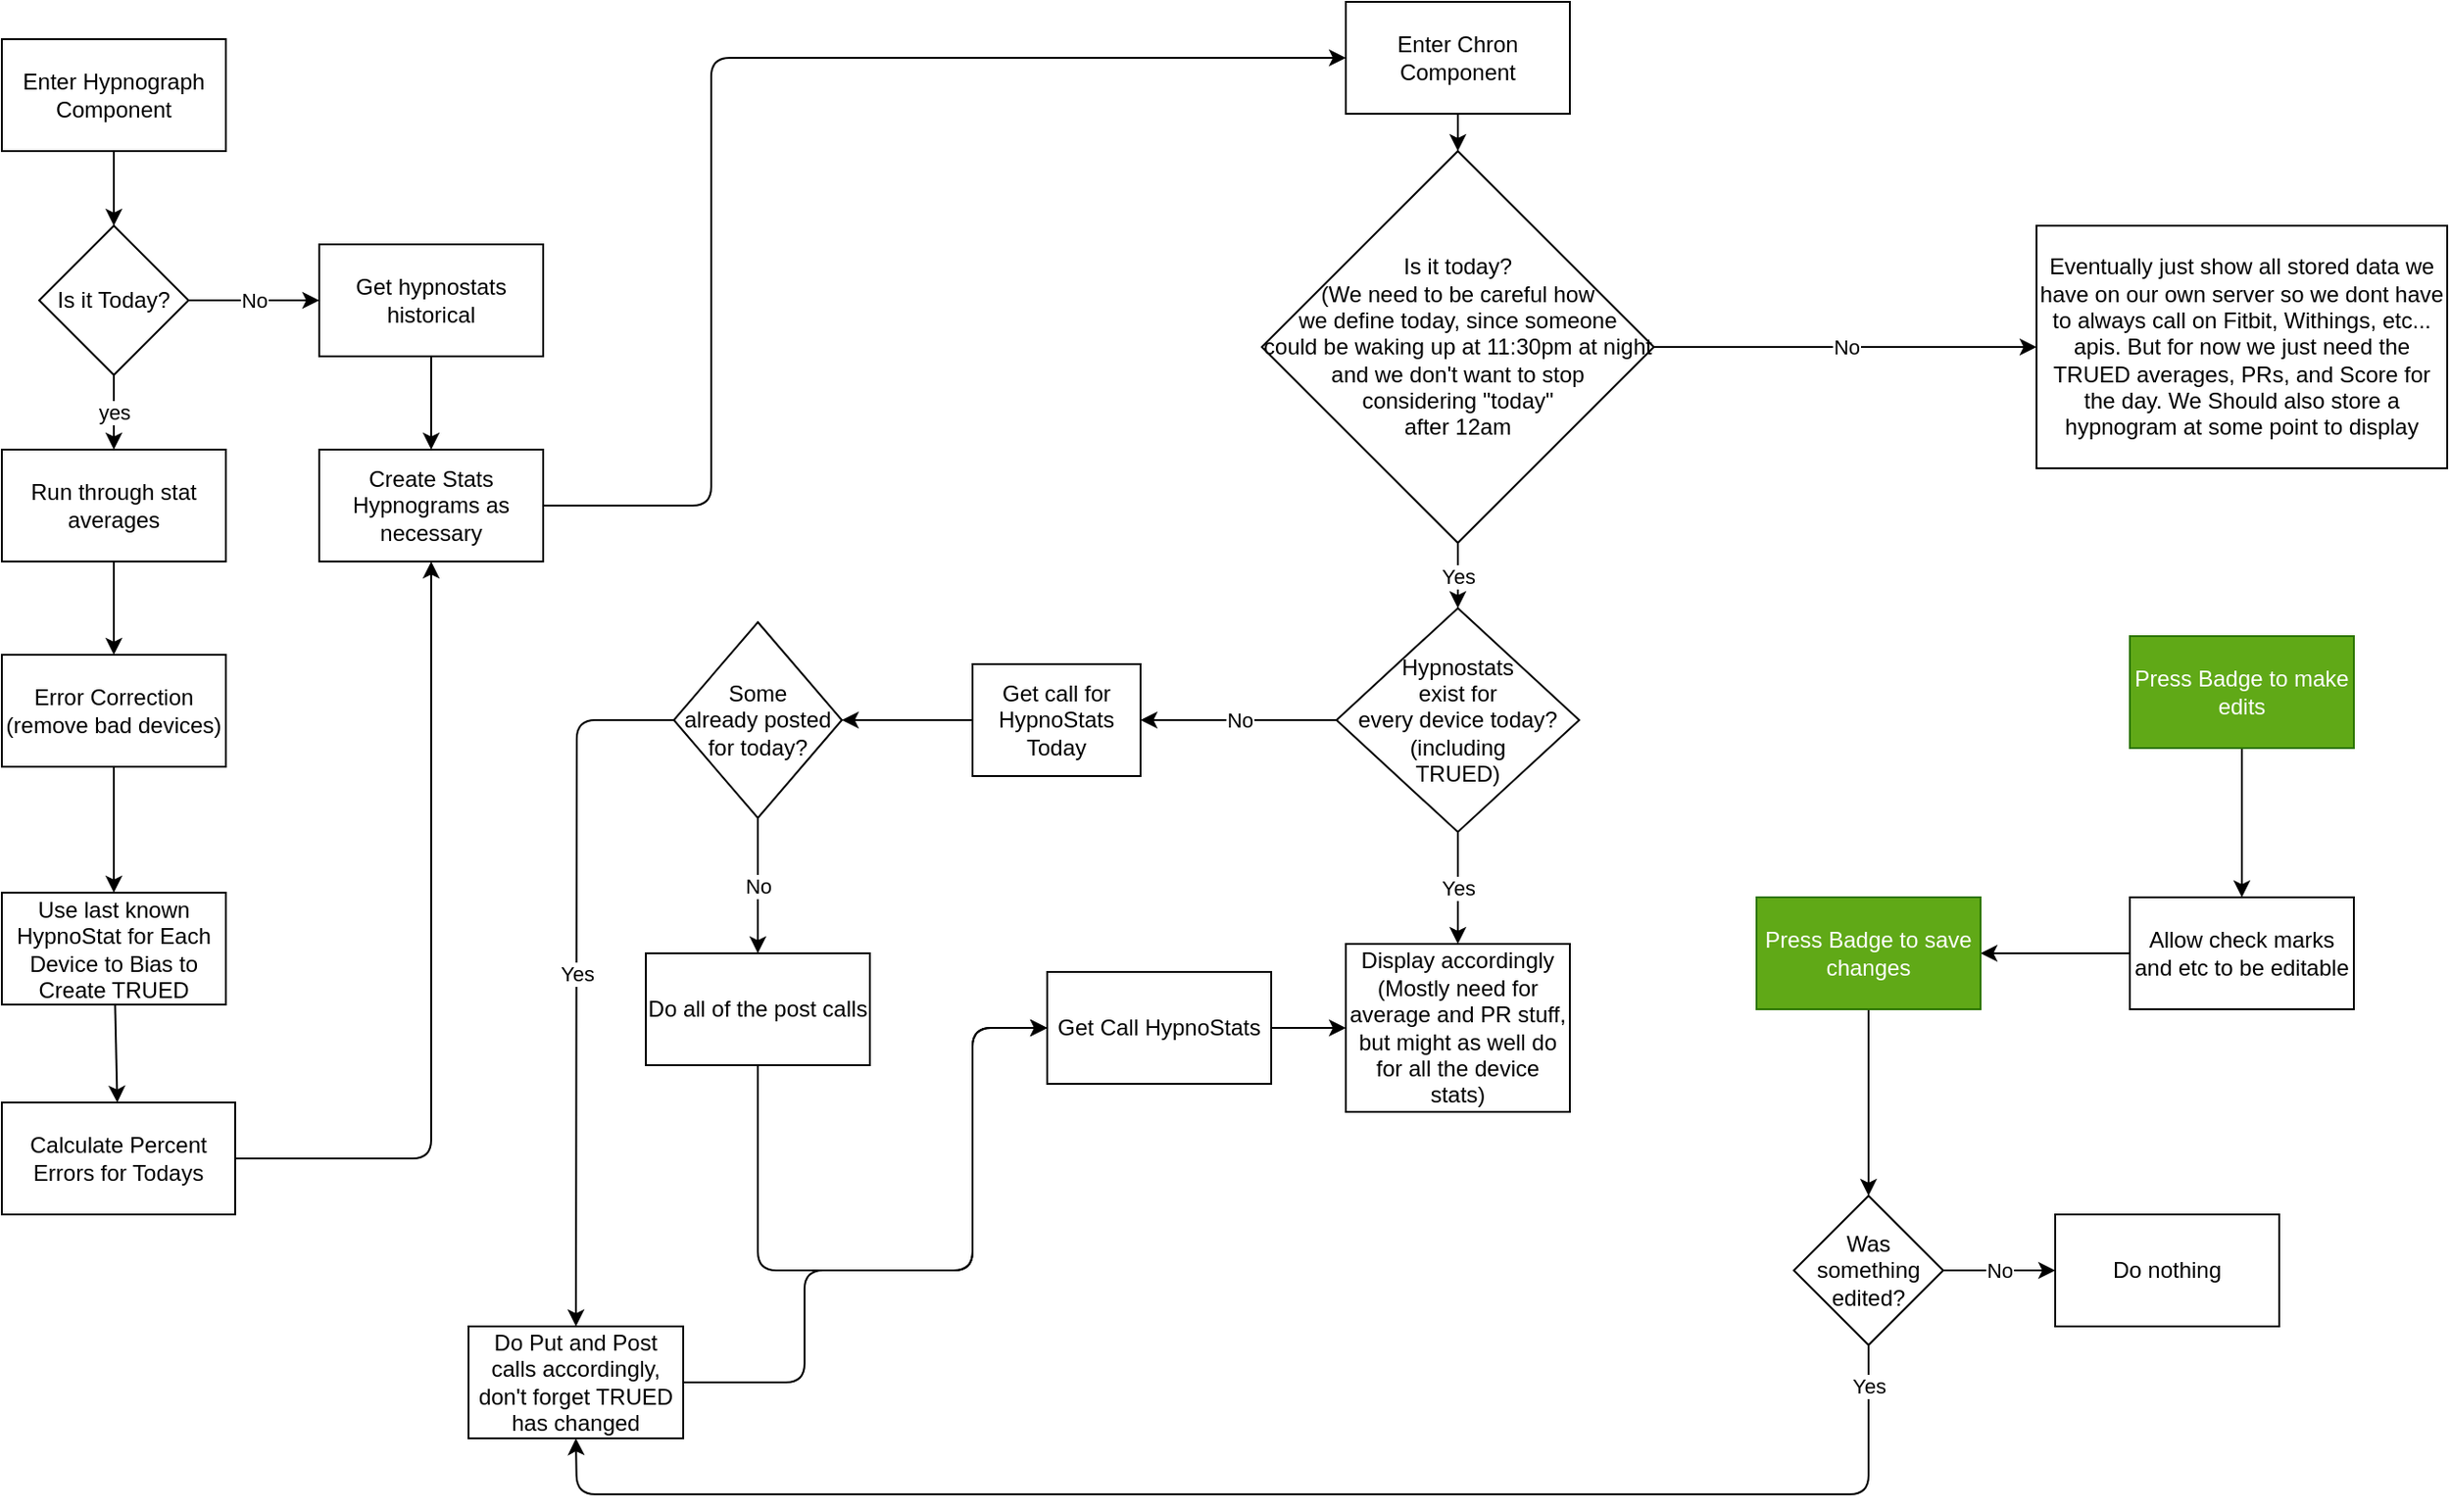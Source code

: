 <mxfile>
    <diagram id="zCMvA5MSbPXoDaCWG3Nb" name="Page-1">
        <mxGraphModel dx="2601" dy="781" grid="1" gridSize="10" guides="1" tooltips="1" connect="1" arrows="1" fold="1" page="1" pageScale="1" pageWidth="850" pageHeight="1100" math="0" shadow="0">
            <root>
                <mxCell id="0"/>
                <mxCell id="1" parent="0"/>
                <mxCell id="4" value="" style="edgeStyle=none;html=1;" edge="1" parent="1" source="2" target="3">
                    <mxGeometry relative="1" as="geometry"/>
                </mxCell>
                <mxCell id="2" value="Enter Chron Component" style="whiteSpace=wrap;html=1;" vertex="1" parent="1">
                    <mxGeometry x="240" width="120" height="60" as="geometry"/>
                </mxCell>
                <mxCell id="6" value="No" style="edgeStyle=none;html=1;entryX=0;entryY=0.5;entryDx=0;entryDy=0;entryPerimeter=0;" edge="1" parent="1" source="3" target="37">
                    <mxGeometry relative="1" as="geometry">
                        <mxPoint x="550" y="185" as="targetPoint"/>
                    </mxGeometry>
                </mxCell>
                <mxCell id="8" value="Yes" style="edgeStyle=none;html=1;" edge="1" parent="1" source="3" target="7">
                    <mxGeometry relative="1" as="geometry"/>
                </mxCell>
                <mxCell id="3" value="Is it today?&lt;br&gt;(We need to be careful how&lt;br&gt;we define today, since someone&lt;br&gt;could be waking up at 11:30pm at night and we don't want to stop&lt;br&gt;considering &quot;today&quot;&lt;br&gt;after 12am" style="rhombus;whiteSpace=wrap;html=1;" vertex="1" parent="1">
                    <mxGeometry x="195" y="80" width="210" height="210" as="geometry"/>
                </mxCell>
                <mxCell id="12" value="Yes" style="edgeStyle=none;html=1;entryX=0.5;entryY=0;entryDx=0;entryDy=0;" edge="1" parent="1" source="7" target="11">
                    <mxGeometry relative="1" as="geometry">
                        <mxPoint x="300" y="500" as="targetPoint"/>
                    </mxGeometry>
                </mxCell>
                <mxCell id="30" value="No" style="edgeStyle=none;html=1;" edge="1" parent="1" source="7" target="29">
                    <mxGeometry relative="1" as="geometry"/>
                </mxCell>
                <mxCell id="7" value="Hypnostats&lt;br&gt;exist for&lt;br&gt;every device today? (including&lt;br&gt;TRUED)" style="rhombus;whiteSpace=wrap;html=1;" vertex="1" parent="1">
                    <mxGeometry x="235" y="325" width="130" height="120" as="geometry"/>
                </mxCell>
                <mxCell id="11" value="Display accordingly&lt;br&gt;(Mostly need for average and PR stuff, but might as well do for all the device stats)" style="whiteSpace=wrap;html=1;" vertex="1" parent="1">
                    <mxGeometry x="240" y="505" width="120" height="90" as="geometry"/>
                </mxCell>
                <mxCell id="16" value="Yes" style="edgeStyle=none;html=1;" edge="1" parent="1" source="13" target="15">
                    <mxGeometry relative="1" as="geometry">
                        <Array as="points">
                            <mxPoint x="-172" y="385"/>
                        </Array>
                    </mxGeometry>
                </mxCell>
                <mxCell id="18" value="No" style="edgeStyle=none;html=1;entryX=0.5;entryY=0;entryDx=0;entryDy=0;" edge="1" parent="1" source="13" target="19">
                    <mxGeometry relative="1" as="geometry">
                        <mxPoint x="-180" y="385" as="targetPoint"/>
                    </mxGeometry>
                </mxCell>
                <mxCell id="13" value="Some&lt;br&gt;already posted for today?" style="rhombus;whiteSpace=wrap;html=1;" vertex="1" parent="1">
                    <mxGeometry x="-120" y="332.5" width="90" height="105" as="geometry"/>
                </mxCell>
                <mxCell id="21" value="" style="edgeStyle=none;html=1;entryX=0;entryY=0.5;entryDx=0;entryDy=0;exitX=1;exitY=0.5;exitDx=0;exitDy=0;" edge="1" parent="1" source="15" target="35">
                    <mxGeometry relative="1" as="geometry">
                        <mxPoint x="220" y="680" as="targetPoint"/>
                        <Array as="points">
                            <mxPoint x="-50" y="740"/>
                            <mxPoint x="-50" y="680"/>
                            <mxPoint x="40" y="680"/>
                            <mxPoint x="40" y="550"/>
                        </Array>
                    </mxGeometry>
                </mxCell>
                <mxCell id="15" value="Do Put and Post calls accordingly, don't forget TRUED has changed" style="whiteSpace=wrap;html=1;" vertex="1" parent="1">
                    <mxGeometry x="-230" y="710" width="115" height="60" as="geometry"/>
                </mxCell>
                <mxCell id="23" value="" style="edgeStyle=none;html=1;entryX=0;entryY=0.5;entryDx=0;entryDy=0;" edge="1" parent="1" source="19" target="35">
                    <mxGeometry relative="1" as="geometry">
                        <mxPoint x="220" y="680" as="targetPoint"/>
                        <Array as="points">
                            <mxPoint x="-75" y="680"/>
                            <mxPoint x="40" y="680"/>
                            <mxPoint x="40" y="550"/>
                        </Array>
                    </mxGeometry>
                </mxCell>
                <mxCell id="19" value="Do all of the post calls" style="whiteSpace=wrap;html=1;" vertex="1" parent="1">
                    <mxGeometry x="-135" y="510" width="120" height="60" as="geometry"/>
                </mxCell>
                <mxCell id="63" value="" style="edgeStyle=none;html=1;" edge="1" parent="1" source="29" target="13">
                    <mxGeometry relative="1" as="geometry"/>
                </mxCell>
                <mxCell id="29" value="Get call for HypnoStats Today" style="whiteSpace=wrap;html=1;" vertex="1" parent="1">
                    <mxGeometry x="40" y="355" width="90" height="60" as="geometry"/>
                </mxCell>
                <mxCell id="36" value="" style="edgeStyle=none;html=1;" edge="1" parent="1" source="35" target="11">
                    <mxGeometry relative="1" as="geometry"/>
                </mxCell>
                <mxCell id="35" value="Get Call HypnoStats" style="whiteSpace=wrap;html=1;" vertex="1" parent="1">
                    <mxGeometry x="80" y="520" width="120" height="60" as="geometry"/>
                </mxCell>
                <mxCell id="37" value="Eventually just show all stored data we have on our own server so we dont have to always call on Fitbit, Withings, etc... apis. But for now we just need the TRUED averages, PRs, and Score for the day. We Should also store a hypnogram at some point to display" style="whiteSpace=wrap;html=1;" vertex="1" parent="1">
                    <mxGeometry x="610" y="120" width="220" height="130" as="geometry"/>
                </mxCell>
                <mxCell id="40" value="" style="edgeStyle=none;html=1;" edge="1" parent="1" source="38" target="39">
                    <mxGeometry relative="1" as="geometry"/>
                </mxCell>
                <mxCell id="38" value="Press Badge to make edits" style="whiteSpace=wrap;html=1;fillColor=#60a917;strokeColor=#2D7600;fontColor=#ffffff;" vertex="1" parent="1">
                    <mxGeometry x="660" y="340" width="120" height="60" as="geometry"/>
                </mxCell>
                <mxCell id="42" value="" style="edgeStyle=none;html=1;" edge="1" parent="1" source="39" target="41">
                    <mxGeometry relative="1" as="geometry"/>
                </mxCell>
                <mxCell id="39" value="Allow check marks and etc to be editable" style="whiteSpace=wrap;html=1;" vertex="1" parent="1">
                    <mxGeometry x="660" y="480" width="120" height="60" as="geometry"/>
                </mxCell>
                <mxCell id="46" value="" style="edgeStyle=none;html=1;" edge="1" parent="1" source="41" target="45">
                    <mxGeometry relative="1" as="geometry"/>
                </mxCell>
                <mxCell id="41" value="Press Badge to save changes" style="whiteSpace=wrap;html=1;fillColor=#60a917;strokeColor=#2D7600;fontColor=#ffffff;" vertex="1" parent="1">
                    <mxGeometry x="460" y="480" width="120" height="60" as="geometry"/>
                </mxCell>
                <mxCell id="50" value="No" style="edgeStyle=none;html=1;" edge="1" parent="1" source="45" target="49">
                    <mxGeometry relative="1" as="geometry"/>
                </mxCell>
                <mxCell id="52" value="Yes" style="edgeStyle=none;html=1;entryX=0.5;entryY=1;entryDx=0;entryDy=0;" edge="1" parent="1" source="45" target="15">
                    <mxGeometry x="-0.946" relative="1" as="geometry">
                        <mxPoint x="520" y="810" as="targetPoint"/>
                        <Array as="points">
                            <mxPoint x="520" y="800"/>
                            <mxPoint x="-172" y="800"/>
                        </Array>
                        <mxPoint as="offset"/>
                    </mxGeometry>
                </mxCell>
                <mxCell id="45" value="Was something edited?" style="rhombus;whiteSpace=wrap;html=1;" vertex="1" parent="1">
                    <mxGeometry x="480" y="640" width="80" height="80" as="geometry"/>
                </mxCell>
                <mxCell id="49" value="Do nothing" style="whiteSpace=wrap;html=1;" vertex="1" parent="1">
                    <mxGeometry x="620" y="650" width="120" height="60" as="geometry"/>
                </mxCell>
                <mxCell id="57" value="" style="edgeStyle=none;html=1;" edge="1" parent="1" source="54" target="56">
                    <mxGeometry relative="1" as="geometry"/>
                </mxCell>
                <mxCell id="54" value="Run through stat averages" style="whiteSpace=wrap;html=1;" vertex="1" parent="1">
                    <mxGeometry x="-480" y="240" width="120" height="60" as="geometry"/>
                </mxCell>
                <mxCell id="59" value="" style="edgeStyle=none;html=1;" edge="1" parent="1" source="56" target="58">
                    <mxGeometry relative="1" as="geometry"/>
                </mxCell>
                <mxCell id="56" value="Error Correction (remove bad devices)" style="whiteSpace=wrap;html=1;" vertex="1" parent="1">
                    <mxGeometry x="-480" y="350" width="120" height="60" as="geometry"/>
                </mxCell>
                <mxCell id="61" value="" style="edgeStyle=none;html=1;" edge="1" parent="1" source="58" target="60">
                    <mxGeometry relative="1" as="geometry"/>
                </mxCell>
                <mxCell id="58" value="Use last known HypnoStat for Each Device to Bias to Create TRUED" style="whiteSpace=wrap;html=1;" vertex="1" parent="1">
                    <mxGeometry x="-480" y="477.5" width="120" height="60" as="geometry"/>
                </mxCell>
                <mxCell id="74" value="" style="edgeStyle=none;html=1;" edge="1" parent="1" source="60">
                    <mxGeometry relative="1" as="geometry">
                        <mxPoint x="-250" y="300" as="targetPoint"/>
                        <Array as="points">
                            <mxPoint x="-250" y="620"/>
                        </Array>
                    </mxGeometry>
                </mxCell>
                <mxCell id="60" value="Calculate Percent Errors for Todays" style="whiteSpace=wrap;html=1;" vertex="1" parent="1">
                    <mxGeometry x="-480" y="590" width="125" height="60" as="geometry"/>
                </mxCell>
                <mxCell id="67" value="" style="edgeStyle=none;html=1;" edge="1" parent="1" source="64" target="66">
                    <mxGeometry relative="1" as="geometry"/>
                </mxCell>
                <mxCell id="64" value="Enter Hypnograph&lt;br&gt;Component" style="whiteSpace=wrap;html=1;" vertex="1" parent="1">
                    <mxGeometry x="-480" y="20" width="120" height="60" as="geometry"/>
                </mxCell>
                <mxCell id="68" value="yes" style="edgeStyle=none;html=1;" edge="1" parent="1" source="66" target="54">
                    <mxGeometry relative="1" as="geometry"/>
                </mxCell>
                <mxCell id="70" value="No" style="edgeStyle=none;html=1;" edge="1" parent="1" source="66" target="69">
                    <mxGeometry relative="1" as="geometry"/>
                </mxCell>
                <mxCell id="66" value="Is it Today?" style="rhombus;whiteSpace=wrap;html=1;" vertex="1" parent="1">
                    <mxGeometry x="-460" y="120" width="80" height="80" as="geometry"/>
                </mxCell>
                <mxCell id="72" value="" style="edgeStyle=none;html=1;" edge="1" parent="1" source="69" target="71">
                    <mxGeometry relative="1" as="geometry"/>
                </mxCell>
                <mxCell id="69" value="Get hypnostats historical" style="whiteSpace=wrap;html=1;" vertex="1" parent="1">
                    <mxGeometry x="-310" y="130" width="120" height="60" as="geometry"/>
                </mxCell>
                <mxCell id="76" value="" style="edgeStyle=none;html=1;entryX=0;entryY=0.5;entryDx=0;entryDy=0;" edge="1" parent="1" source="71" target="2">
                    <mxGeometry relative="1" as="geometry">
                        <mxPoint x="-110" y="270" as="targetPoint"/>
                        <Array as="points">
                            <mxPoint x="-100" y="270"/>
                            <mxPoint x="-100" y="30"/>
                        </Array>
                    </mxGeometry>
                </mxCell>
                <mxCell id="71" value="Create Stats Hypnograms as necessary" style="whiteSpace=wrap;html=1;" vertex="1" parent="1">
                    <mxGeometry x="-310" y="240" width="120" height="60" as="geometry"/>
                </mxCell>
            </root>
        </mxGraphModel>
    </diagram>
</mxfile>